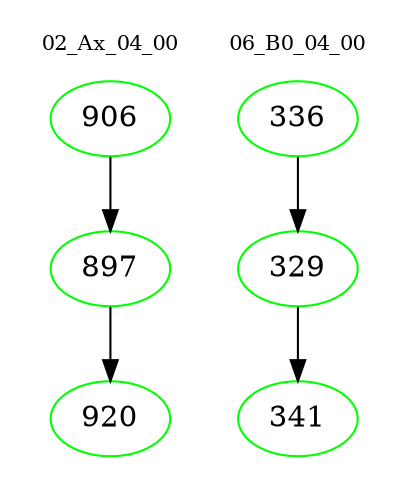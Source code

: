 digraph{
subgraph cluster_0 {
color = white
label = "02_Ax_04_00";
fontsize=10;
T0_906 [label="906", color="green"]
T0_906 -> T0_897 [color="black"]
T0_897 [label="897", color="green"]
T0_897 -> T0_920 [color="black"]
T0_920 [label="920", color="green"]
}
subgraph cluster_1 {
color = white
label = "06_B0_04_00";
fontsize=10;
T1_336 [label="336", color="green"]
T1_336 -> T1_329 [color="black"]
T1_329 [label="329", color="green"]
T1_329 -> T1_341 [color="black"]
T1_341 [label="341", color="green"]
}
}
